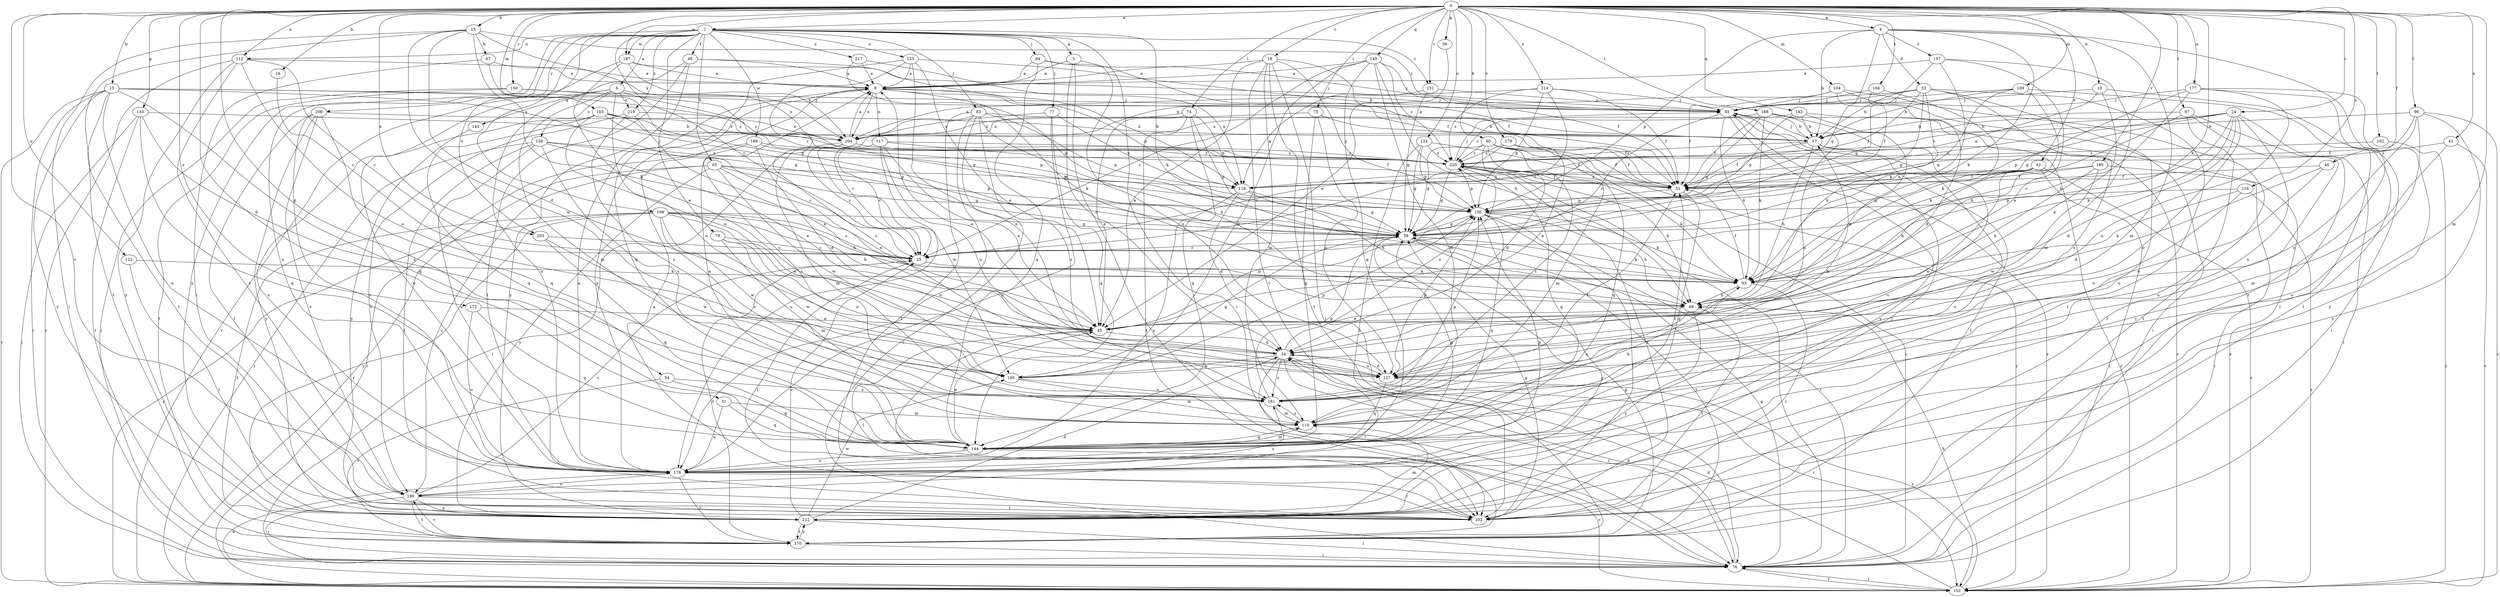 strict digraph  {
0;
1;
4;
5;
6;
8;
10;
13;
15;
16;
17;
18;
24;
25;
31;
33;
34;
41;
42;
43;
46;
48;
51;
54;
56;
59;
60;
65;
67;
68;
74;
75;
76;
77;
79;
83;
84;
85;
93;
96;
97;
102;
103;
104;
109;
110;
112;
117;
118;
122;
124;
125;
127;
133;
136;
140;
142;
143;
144;
150;
151;
152;
157;
158;
161;
162;
166;
168;
170;
172;
177;
178;
179;
185;
186;
187;
189;
195;
199;
203;
204;
206;
212;
214;
216;
217;
219;
220;
0 -> 1  [label=a];
0 -> 4  [label=a];
0 -> 10  [label=b];
0 -> 13  [label=b];
0 -> 15  [label=b];
0 -> 16  [label=b];
0 -> 18  [label=c];
0 -> 24  [label=c];
0 -> 31  [label=d];
0 -> 41  [label=e];
0 -> 46  [label=f];
0 -> 54  [label=g];
0 -> 56  [label=g];
0 -> 60  [label=h];
0 -> 74  [label=i];
0 -> 75  [label=i];
0 -> 93  [label=k];
0 -> 96  [label=l];
0 -> 97  [label=l];
0 -> 103  [label=m];
0 -> 104  [label=m];
0 -> 109  [label=m];
0 -> 110  [label=m];
0 -> 112  [label=n];
0 -> 122  [label=o];
0 -> 124  [label=o];
0 -> 133  [label=p];
0 -> 140  [label=q];
0 -> 142  [label=q];
0 -> 150  [label=r];
0 -> 151  [label=r];
0 -> 162  [label=t];
0 -> 166  [label=t];
0 -> 168  [label=t];
0 -> 172  [label=u];
0 -> 177  [label=u];
0 -> 179  [label=v];
0 -> 185  [label=v];
0 -> 186  [label=v];
0 -> 187  [label=w];
0 -> 199  [label=x];
0 -> 203  [label=x];
0 -> 214  [label=z];
0 -> 216  [label=z];
1 -> 5  [label=a];
1 -> 6  [label=a];
1 -> 25  [label=c];
1 -> 48  [label=f];
1 -> 65  [label=h];
1 -> 76  [label=i];
1 -> 77  [label=j];
1 -> 79  [label=j];
1 -> 83  [label=j];
1 -> 84  [label=j];
1 -> 93  [label=k];
1 -> 112  [label=n];
1 -> 125  [label=o];
1 -> 151  [label=r];
1 -> 178  [label=u];
1 -> 187  [label=w];
1 -> 189  [label=w];
1 -> 203  [label=x];
1 -> 206  [label=y];
1 -> 212  [label=y];
1 -> 217  [label=z];
1 -> 219  [label=z];
4 -> 17  [label=b];
4 -> 33  [label=d];
4 -> 42  [label=e];
4 -> 59  [label=g];
4 -> 93  [label=k];
4 -> 110  [label=m];
4 -> 136  [label=p];
4 -> 157  [label=s];
4 -> 170  [label=t];
5 -> 8  [label=a];
5 -> 34  [label=d];
5 -> 51  [label=f];
5 -> 76  [label=i];
6 -> 59  [label=g];
6 -> 110  [label=m];
6 -> 127  [label=o];
6 -> 143  [label=q];
6 -> 158  [label=s];
6 -> 178  [label=u];
6 -> 204  [label=x];
6 -> 219  [label=z];
8 -> 85  [label=j];
8 -> 93  [label=k];
8 -> 117  [label=n];
8 -> 118  [label=n];
8 -> 178  [label=u];
8 -> 204  [label=x];
10 -> 43  [label=e];
10 -> 76  [label=i];
10 -> 85  [label=j];
10 -> 118  [label=n];
13 -> 59  [label=g];
13 -> 76  [label=i];
13 -> 85  [label=j];
13 -> 102  [label=l];
13 -> 144  [label=q];
13 -> 152  [label=r];
13 -> 178  [label=u];
13 -> 212  [label=y];
13 -> 220  [label=z];
15 -> 34  [label=d];
15 -> 67  [label=h];
15 -> 68  [label=h];
15 -> 76  [label=i];
15 -> 85  [label=j];
15 -> 170  [label=t];
15 -> 195  [label=w];
15 -> 204  [label=x];
16 -> 25  [label=c];
17 -> 8  [label=a];
17 -> 51  [label=f];
17 -> 68  [label=h];
17 -> 85  [label=j];
17 -> 152  [label=r];
17 -> 178  [label=u];
17 -> 220  [label=z];
18 -> 8  [label=a];
18 -> 43  [label=e];
18 -> 51  [label=f];
18 -> 76  [label=i];
18 -> 110  [label=m];
18 -> 136  [label=p];
18 -> 170  [label=t];
18 -> 186  [label=v];
24 -> 17  [label=b];
24 -> 25  [label=c];
24 -> 34  [label=d];
24 -> 76  [label=i];
24 -> 93  [label=k];
24 -> 118  [label=n];
24 -> 127  [label=o];
24 -> 136  [label=p];
24 -> 161  [label=s];
24 -> 220  [label=z];
25 -> 93  [label=k];
25 -> 102  [label=l];
25 -> 170  [label=t];
31 -> 110  [label=m];
31 -> 144  [label=q];
31 -> 178  [label=u];
33 -> 17  [label=b];
33 -> 51  [label=f];
33 -> 59  [label=g];
33 -> 68  [label=h];
33 -> 85  [label=j];
33 -> 102  [label=l];
33 -> 161  [label=s];
33 -> 178  [label=u];
33 -> 204  [label=x];
34 -> 8  [label=a];
34 -> 76  [label=i];
34 -> 102  [label=l];
34 -> 127  [label=o];
34 -> 152  [label=r];
34 -> 161  [label=s];
34 -> 195  [label=w];
34 -> 220  [label=z];
41 -> 110  [label=m];
41 -> 152  [label=r];
41 -> 220  [label=z];
42 -> 51  [label=f];
42 -> 59  [label=g];
42 -> 68  [label=h];
42 -> 76  [label=i];
42 -> 118  [label=n];
42 -> 127  [label=o];
42 -> 152  [label=r];
43 -> 34  [label=d];
43 -> 76  [label=i];
43 -> 102  [label=l];
43 -> 136  [label=p];
46 -> 34  [label=d];
46 -> 51  [label=f];
46 -> 127  [label=o];
48 -> 8  [label=a];
48 -> 102  [label=l];
48 -> 118  [label=n];
48 -> 178  [label=u];
48 -> 212  [label=y];
51 -> 136  [label=p];
51 -> 144  [label=q];
51 -> 220  [label=z];
54 -> 144  [label=q];
54 -> 161  [label=s];
54 -> 170  [label=t];
56 -> 43  [label=e];
59 -> 25  [label=c];
59 -> 93  [label=k];
59 -> 170  [label=t];
59 -> 212  [label=y];
60 -> 34  [label=d];
60 -> 51  [label=f];
60 -> 59  [label=g];
60 -> 76  [label=i];
60 -> 110  [label=m];
60 -> 144  [label=q];
60 -> 152  [label=r];
60 -> 161  [label=s];
60 -> 220  [label=z];
65 -> 43  [label=e];
65 -> 59  [label=g];
65 -> 118  [label=n];
65 -> 136  [label=p];
65 -> 152  [label=r];
65 -> 186  [label=v];
65 -> 195  [label=w];
65 -> 212  [label=y];
67 -> 8  [label=a];
67 -> 59  [label=g];
67 -> 102  [label=l];
68 -> 43  [label=e];
68 -> 102  [label=l];
68 -> 161  [label=s];
68 -> 212  [label=y];
74 -> 43  [label=e];
74 -> 59  [label=g];
74 -> 118  [label=n];
74 -> 144  [label=q];
74 -> 170  [label=t];
74 -> 204  [label=x];
75 -> 51  [label=f];
75 -> 127  [label=o];
75 -> 144  [label=q];
75 -> 204  [label=x];
76 -> 34  [label=d];
76 -> 59  [label=g];
76 -> 152  [label=r];
77 -> 118  [label=n];
77 -> 144  [label=q];
77 -> 178  [label=u];
77 -> 204  [label=x];
79 -> 25  [label=c];
79 -> 110  [label=m];
79 -> 127  [label=o];
79 -> 195  [label=w];
83 -> 17  [label=b];
83 -> 25  [label=c];
83 -> 68  [label=h];
83 -> 76  [label=i];
83 -> 102  [label=l];
83 -> 136  [label=p];
83 -> 161  [label=s];
83 -> 178  [label=u];
84 -> 8  [label=a];
84 -> 85  [label=j];
84 -> 127  [label=o];
84 -> 144  [label=q];
85 -> 17  [label=b];
85 -> 25  [label=c];
85 -> 93  [label=k];
85 -> 152  [label=r];
85 -> 170  [label=t];
85 -> 212  [label=y];
93 -> 51  [label=f];
93 -> 68  [label=h];
93 -> 102  [label=l];
96 -> 17  [label=b];
96 -> 51  [label=f];
96 -> 127  [label=o];
96 -> 152  [label=r];
96 -> 178  [label=u];
96 -> 212  [label=y];
97 -> 17  [label=b];
97 -> 93  [label=k];
97 -> 102  [label=l];
97 -> 178  [label=u];
97 -> 212  [label=y];
102 -> 8  [label=a];
102 -> 59  [label=g];
102 -> 220  [label=z];
103 -> 43  [label=e];
103 -> 59  [label=g];
103 -> 136  [label=p];
103 -> 144  [label=q];
103 -> 178  [label=u];
103 -> 204  [label=x];
103 -> 220  [label=z];
104 -> 34  [label=d];
104 -> 51  [label=f];
104 -> 76  [label=i];
104 -> 85  [label=j];
104 -> 170  [label=t];
109 -> 17  [label=b];
109 -> 59  [label=g];
109 -> 68  [label=h];
109 -> 85  [label=j];
109 -> 102  [label=l];
110 -> 93  [label=k];
110 -> 144  [label=q];
110 -> 161  [label=s];
112 -> 8  [label=a];
112 -> 25  [label=c];
112 -> 127  [label=o];
112 -> 152  [label=r];
112 -> 186  [label=v];
112 -> 212  [label=y];
117 -> 25  [label=c];
117 -> 43  [label=e];
117 -> 51  [label=f];
117 -> 127  [label=o];
117 -> 178  [label=u];
117 -> 220  [label=z];
118 -> 34  [label=d];
118 -> 59  [label=g];
118 -> 68  [label=h];
118 -> 178  [label=u];
122 -> 93  [label=k];
122 -> 102  [label=l];
124 -> 51  [label=f];
124 -> 59  [label=g];
124 -> 102  [label=l];
124 -> 136  [label=p];
124 -> 220  [label=z];
125 -> 8  [label=a];
125 -> 17  [label=b];
125 -> 43  [label=e];
125 -> 127  [label=o];
125 -> 144  [label=q];
125 -> 161  [label=s];
127 -> 34  [label=d];
127 -> 136  [label=p];
127 -> 144  [label=q];
127 -> 152  [label=r];
133 -> 17  [label=b];
133 -> 76  [label=i];
133 -> 144  [label=q];
133 -> 161  [label=s];
133 -> 170  [label=t];
136 -> 59  [label=g];
136 -> 68  [label=h];
136 -> 76  [label=i];
136 -> 93  [label=k];
136 -> 102  [label=l];
136 -> 144  [label=q];
140 -> 8  [label=a];
140 -> 25  [label=c];
140 -> 51  [label=f];
140 -> 68  [label=h];
140 -> 110  [label=m];
140 -> 144  [label=q];
140 -> 195  [label=w];
140 -> 220  [label=z];
142 -> 17  [label=b];
142 -> 43  [label=e];
142 -> 136  [label=p];
142 -> 152  [label=r];
142 -> 220  [label=z];
143 -> 212  [label=y];
144 -> 8  [label=a];
144 -> 43  [label=e];
144 -> 51  [label=f];
144 -> 59  [label=g];
144 -> 110  [label=m];
144 -> 152  [label=r];
144 -> 178  [label=u];
150 -> 76  [label=i];
150 -> 85  [label=j];
150 -> 170  [label=t];
150 -> 220  [label=z];
151 -> 59  [label=g];
151 -> 85  [label=j];
151 -> 118  [label=n];
152 -> 34  [label=d];
152 -> 68  [label=h];
152 -> 76  [label=i];
152 -> 178  [label=u];
157 -> 8  [label=a];
157 -> 43  [label=e];
157 -> 59  [label=g];
157 -> 93  [label=k];
157 -> 110  [label=m];
158 -> 25  [label=c];
158 -> 43  [label=e];
158 -> 102  [label=l];
158 -> 152  [label=r];
158 -> 161  [label=s];
158 -> 178  [label=u];
158 -> 220  [label=z];
161 -> 17  [label=b];
161 -> 51  [label=f];
161 -> 59  [label=g];
161 -> 110  [label=m];
161 -> 136  [label=p];
162 -> 152  [label=r];
162 -> 220  [label=z];
166 -> 51  [label=f];
166 -> 85  [label=j];
166 -> 93  [label=k];
168 -> 51  [label=f];
168 -> 59  [label=g];
168 -> 93  [label=k];
168 -> 127  [label=o];
168 -> 152  [label=r];
168 -> 178  [label=u];
168 -> 204  [label=x];
170 -> 59  [label=g];
170 -> 76  [label=i];
170 -> 186  [label=v];
170 -> 212  [label=y];
172 -> 43  [label=e];
172 -> 144  [label=q];
172 -> 178  [label=u];
177 -> 59  [label=g];
177 -> 85  [label=j];
177 -> 93  [label=k];
177 -> 102  [label=l];
177 -> 127  [label=o];
177 -> 212  [label=y];
178 -> 8  [label=a];
178 -> 102  [label=l];
178 -> 136  [label=p];
178 -> 170  [label=t];
178 -> 186  [label=v];
179 -> 25  [label=c];
179 -> 43  [label=e];
179 -> 51  [label=f];
179 -> 220  [label=z];
185 -> 51  [label=f];
185 -> 68  [label=h];
185 -> 76  [label=i];
185 -> 118  [label=n];
185 -> 195  [label=w];
186 -> 25  [label=c];
186 -> 76  [label=i];
186 -> 102  [label=l];
186 -> 161  [label=s];
186 -> 170  [label=t];
186 -> 212  [label=y];
187 -> 8  [label=a];
187 -> 43  [label=e];
187 -> 85  [label=j];
187 -> 152  [label=r];
187 -> 204  [label=x];
189 -> 34  [label=d];
189 -> 136  [label=p];
189 -> 152  [label=r];
189 -> 161  [label=s];
189 -> 220  [label=z];
195 -> 59  [label=g];
195 -> 110  [label=m];
195 -> 136  [label=p];
195 -> 161  [label=s];
199 -> 25  [label=c];
199 -> 43  [label=e];
199 -> 59  [label=g];
199 -> 68  [label=h];
199 -> 93  [label=k];
199 -> 152  [label=r];
199 -> 161  [label=s];
199 -> 170  [label=t];
199 -> 195  [label=w];
199 -> 212  [label=y];
203 -> 25  [label=c];
203 -> 144  [label=q];
203 -> 195  [label=w];
204 -> 8  [label=a];
204 -> 25  [label=c];
204 -> 76  [label=i];
204 -> 110  [label=m];
204 -> 195  [label=w];
204 -> 220  [label=z];
206 -> 17  [label=b];
206 -> 102  [label=l];
206 -> 144  [label=q];
206 -> 178  [label=u];
206 -> 186  [label=v];
206 -> 212  [label=y];
212 -> 25  [label=c];
212 -> 34  [label=d];
212 -> 76  [label=i];
212 -> 85  [label=j];
212 -> 110  [label=m];
212 -> 170  [label=t];
212 -> 195  [label=w];
214 -> 25  [label=c];
214 -> 51  [label=f];
214 -> 85  [label=j];
214 -> 136  [label=p];
214 -> 204  [label=x];
214 -> 220  [label=z];
216 -> 93  [label=k];
216 -> 127  [label=o];
216 -> 136  [label=p];
216 -> 152  [label=r];
217 -> 8  [label=a];
217 -> 59  [label=g];
217 -> 118  [label=n];
219 -> 43  [label=e];
219 -> 161  [label=s];
219 -> 186  [label=v];
219 -> 204  [label=x];
220 -> 51  [label=f];
220 -> 59  [label=g];
220 -> 68  [label=h];
220 -> 76  [label=i];
220 -> 85  [label=j];
220 -> 93  [label=k];
220 -> 136  [label=p];
220 -> 144  [label=q];
}
